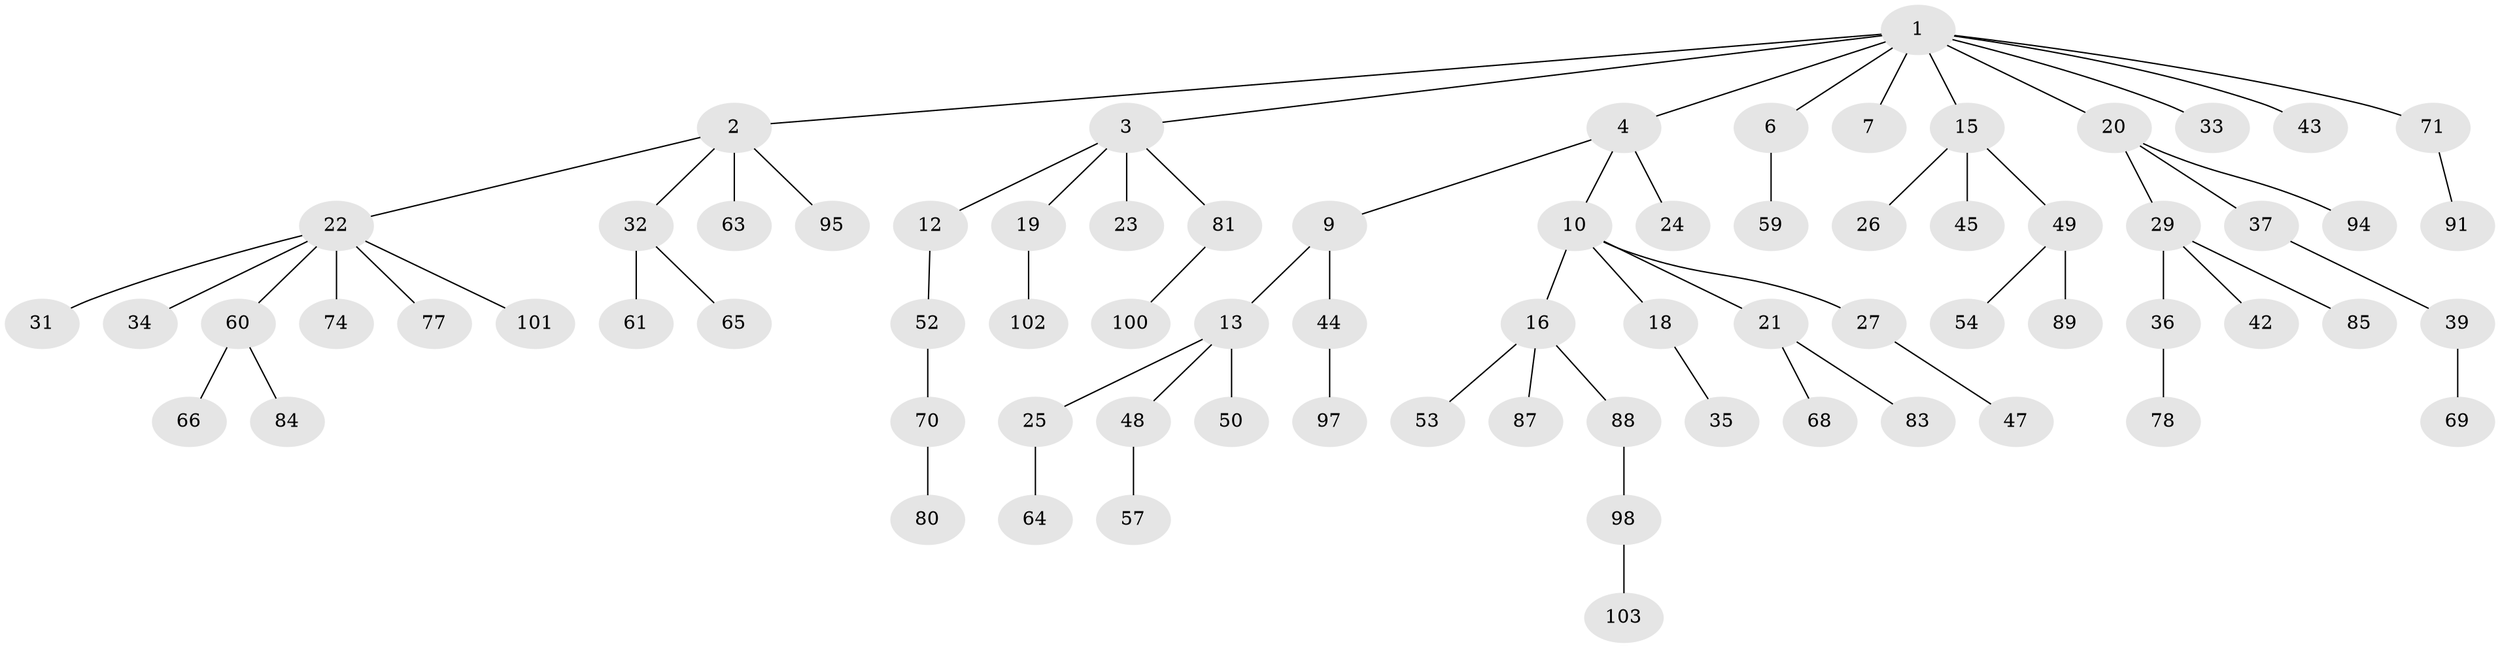 // original degree distribution, {9: 0.009433962264150943, 6: 0.009433962264150943, 4: 0.07547169811320754, 3: 0.11320754716981132, 1: 0.49056603773584906, 2: 0.27358490566037735, 5: 0.018867924528301886, 7: 0.009433962264150943}
// Generated by graph-tools (version 1.1) at 2025/11/02/27/25 16:11:26]
// undirected, 74 vertices, 73 edges
graph export_dot {
graph [start="1"]
  node [color=gray90,style=filled];
  1 [super="+5"];
  2 [super="+8"];
  3 [super="+11"];
  4;
  6 [super="+75"];
  7;
  9 [super="+46"];
  10 [super="+17"];
  12 [super="+104"];
  13 [super="+14"];
  15 [super="+38"];
  16 [super="+76"];
  18;
  19 [super="+99"];
  20 [super="+28"];
  21 [super="+41"];
  22 [super="+40"];
  23 [super="+51"];
  24 [super="+67"];
  25;
  26;
  27;
  29 [super="+30"];
  31;
  32;
  33;
  34;
  35 [super="+106"];
  36 [super="+58"];
  37 [super="+93"];
  39 [super="+56"];
  42;
  43 [super="+92"];
  44;
  45;
  47 [super="+105"];
  48;
  49 [super="+55"];
  50 [super="+96"];
  52 [super="+62"];
  53;
  54 [super="+72"];
  57;
  59 [super="+90"];
  60 [super="+73"];
  61;
  63;
  64;
  65;
  66;
  68;
  69;
  70 [super="+82"];
  71 [super="+79"];
  74;
  77;
  78;
  80;
  81;
  83 [super="+86"];
  84;
  85;
  87;
  88;
  89;
  91;
  94;
  95;
  97;
  98;
  100;
  101;
  102;
  103;
  1 -- 2;
  1 -- 3;
  1 -- 4;
  1 -- 6;
  1 -- 7;
  1 -- 20;
  1 -- 43;
  1 -- 71;
  1 -- 15;
  1 -- 33;
  2 -- 22;
  2 -- 32;
  2 -- 63;
  2 -- 95;
  3 -- 12;
  3 -- 81;
  3 -- 19;
  3 -- 23;
  4 -- 9;
  4 -- 10;
  4 -- 24;
  6 -- 59;
  9 -- 13;
  9 -- 44;
  10 -- 16;
  10 -- 27;
  10 -- 18;
  10 -- 21;
  12 -- 52;
  13 -- 48;
  13 -- 50;
  13 -- 25;
  15 -- 26;
  15 -- 45;
  15 -- 49;
  16 -- 53;
  16 -- 87;
  16 -- 88;
  18 -- 35;
  19 -- 102;
  20 -- 37;
  20 -- 94;
  20 -- 29;
  21 -- 68;
  21 -- 83;
  22 -- 31;
  22 -- 34;
  22 -- 60;
  22 -- 74;
  22 -- 77;
  22 -- 101;
  25 -- 64;
  27 -- 47;
  29 -- 85;
  29 -- 42;
  29 -- 36;
  32 -- 61;
  32 -- 65;
  36 -- 78;
  37 -- 39;
  39 -- 69;
  44 -- 97;
  48 -- 57;
  49 -- 54;
  49 -- 89;
  52 -- 70;
  60 -- 66;
  60 -- 84;
  70 -- 80;
  71 -- 91;
  81 -- 100;
  88 -- 98;
  98 -- 103;
}
